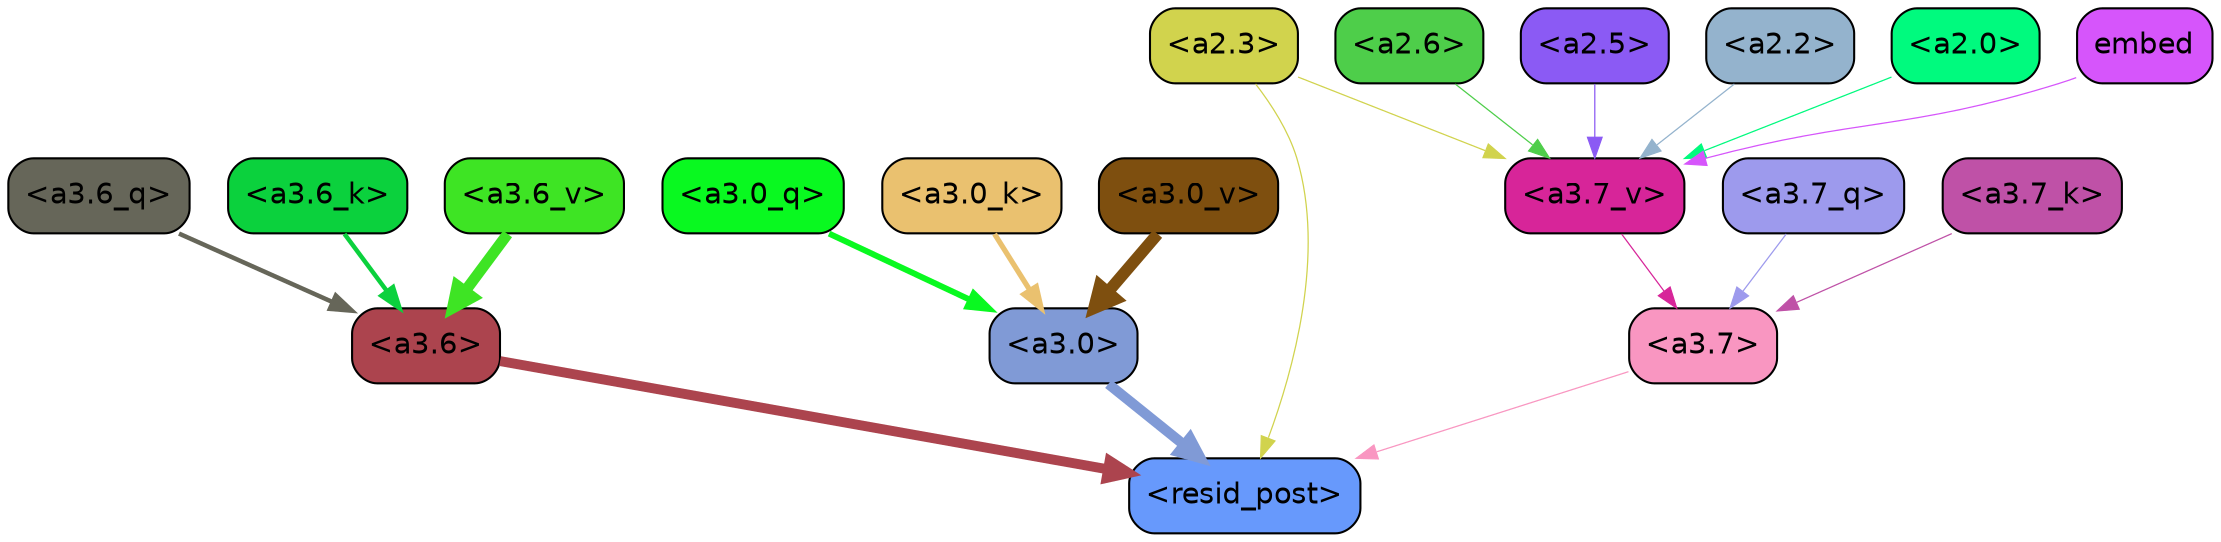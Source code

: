 strict digraph "" {
	graph [bgcolor=transparent,
		layout=dot,
		overlap=false,
		splines=true
	];
	"<a3.7>"	[color=black,
		fillcolor="#f996c1",
		fontname=Helvetica,
		shape=box,
		style="filled, rounded"];
	"<resid_post>"	[color=black,
		fillcolor="#6799fc",
		fontname=Helvetica,
		shape=box,
		style="filled, rounded"];
	"<a3.7>" -> "<resid_post>"	[color="#f996c1",
		penwidth=0.6];
	"<a3.6>"	[color=black,
		fillcolor="#ac444e",
		fontname=Helvetica,
		shape=box,
		style="filled, rounded"];
	"<a3.6>" -> "<resid_post>"	[color="#ac444e",
		penwidth=4.751592040061951];
	"<a3.0>"	[color=black,
		fillcolor="#809ad6",
		fontname=Helvetica,
		shape=box,
		style="filled, rounded"];
	"<a3.0>" -> "<resid_post>"	[color="#809ad6",
		penwidth=4.904066681861877];
	"<a2.3>"	[color=black,
		fillcolor="#d1d34d",
		fontname=Helvetica,
		shape=box,
		style="filled, rounded"];
	"<a2.3>" -> "<resid_post>"	[color="#d1d34d",
		penwidth=0.6];
	"<a3.7_v>"	[color=black,
		fillcolor="#d72599",
		fontname=Helvetica,
		shape=box,
		style="filled, rounded"];
	"<a2.3>" -> "<a3.7_v>"	[color="#d1d34d",
		penwidth=0.6];
	"<a3.7_q>"	[color=black,
		fillcolor="#9d9aed",
		fontname=Helvetica,
		shape=box,
		style="filled, rounded"];
	"<a3.7_q>" -> "<a3.7>"	[color="#9d9aed",
		penwidth=0.6];
	"<a3.6_q>"	[color=black,
		fillcolor="#666659",
		fontname=Helvetica,
		shape=box,
		style="filled, rounded"];
	"<a3.6_q>" -> "<a3.6>"	[color="#666659",
		penwidth=2.160832464694977];
	"<a3.0_q>"	[color=black,
		fillcolor="#09f920",
		fontname=Helvetica,
		shape=box,
		style="filled, rounded"];
	"<a3.0_q>" -> "<a3.0>"	[color="#09f920",
		penwidth=2.870753765106201];
	"<a3.7_k>"	[color=black,
		fillcolor="#bf51a7",
		fontname=Helvetica,
		shape=box,
		style="filled, rounded"];
	"<a3.7_k>" -> "<a3.7>"	[color="#bf51a7",
		penwidth=0.6];
	"<a3.6_k>"	[color=black,
		fillcolor="#0bd13d",
		fontname=Helvetica,
		shape=box,
		style="filled, rounded"];
	"<a3.6_k>" -> "<a3.6>"	[color="#0bd13d",
		penwidth=2.13908451795578];
	"<a3.0_k>"	[color=black,
		fillcolor="#eac16f",
		fontname=Helvetica,
		shape=box,
		style="filled, rounded"];
	"<a3.0_k>" -> "<a3.0>"	[color="#eac16f",
		penwidth=2.520303964614868];
	"<a3.7_v>" -> "<a3.7>"	[color="#d72599",
		penwidth=0.6];
	"<a3.6_v>"	[color=black,
		fillcolor="#3ee424",
		fontname=Helvetica,
		shape=box,
		style="filled, rounded"];
	"<a3.6_v>" -> "<a3.6>"	[color="#3ee424",
		penwidth=5.297133803367615];
	"<a3.0_v>"	[color=black,
		fillcolor="#7e4f0f",
		fontname=Helvetica,
		shape=box,
		style="filled, rounded"];
	"<a3.0_v>" -> "<a3.0>"	[color="#7e4f0f",
		penwidth=5.680712580680847];
	"<a2.6>"	[color=black,
		fillcolor="#4ece4a",
		fontname=Helvetica,
		shape=box,
		style="filled, rounded"];
	"<a2.6>" -> "<a3.7_v>"	[color="#4ece4a",
		penwidth=0.6];
	"<a2.5>"	[color=black,
		fillcolor="#8b5af4",
		fontname=Helvetica,
		shape=box,
		style="filled, rounded"];
	"<a2.5>" -> "<a3.7_v>"	[color="#8b5af4",
		penwidth=0.6];
	"<a2.2>"	[color=black,
		fillcolor="#94b3cd",
		fontname=Helvetica,
		shape=box,
		style="filled, rounded"];
	"<a2.2>" -> "<a3.7_v>"	[color="#94b3cd",
		penwidth=0.6];
	"<a2.0>"	[color=black,
		fillcolor="#00fa7e",
		fontname=Helvetica,
		shape=box,
		style="filled, rounded"];
	"<a2.0>" -> "<a3.7_v>"	[color="#00fa7e",
		penwidth=0.6];
	embed	[color=black,
		fillcolor="#d655fb",
		fontname=Helvetica,
		shape=box,
		style="filled, rounded"];
	embed -> "<a3.7_v>"	[color="#d655fb",
		penwidth=0.6];
}
